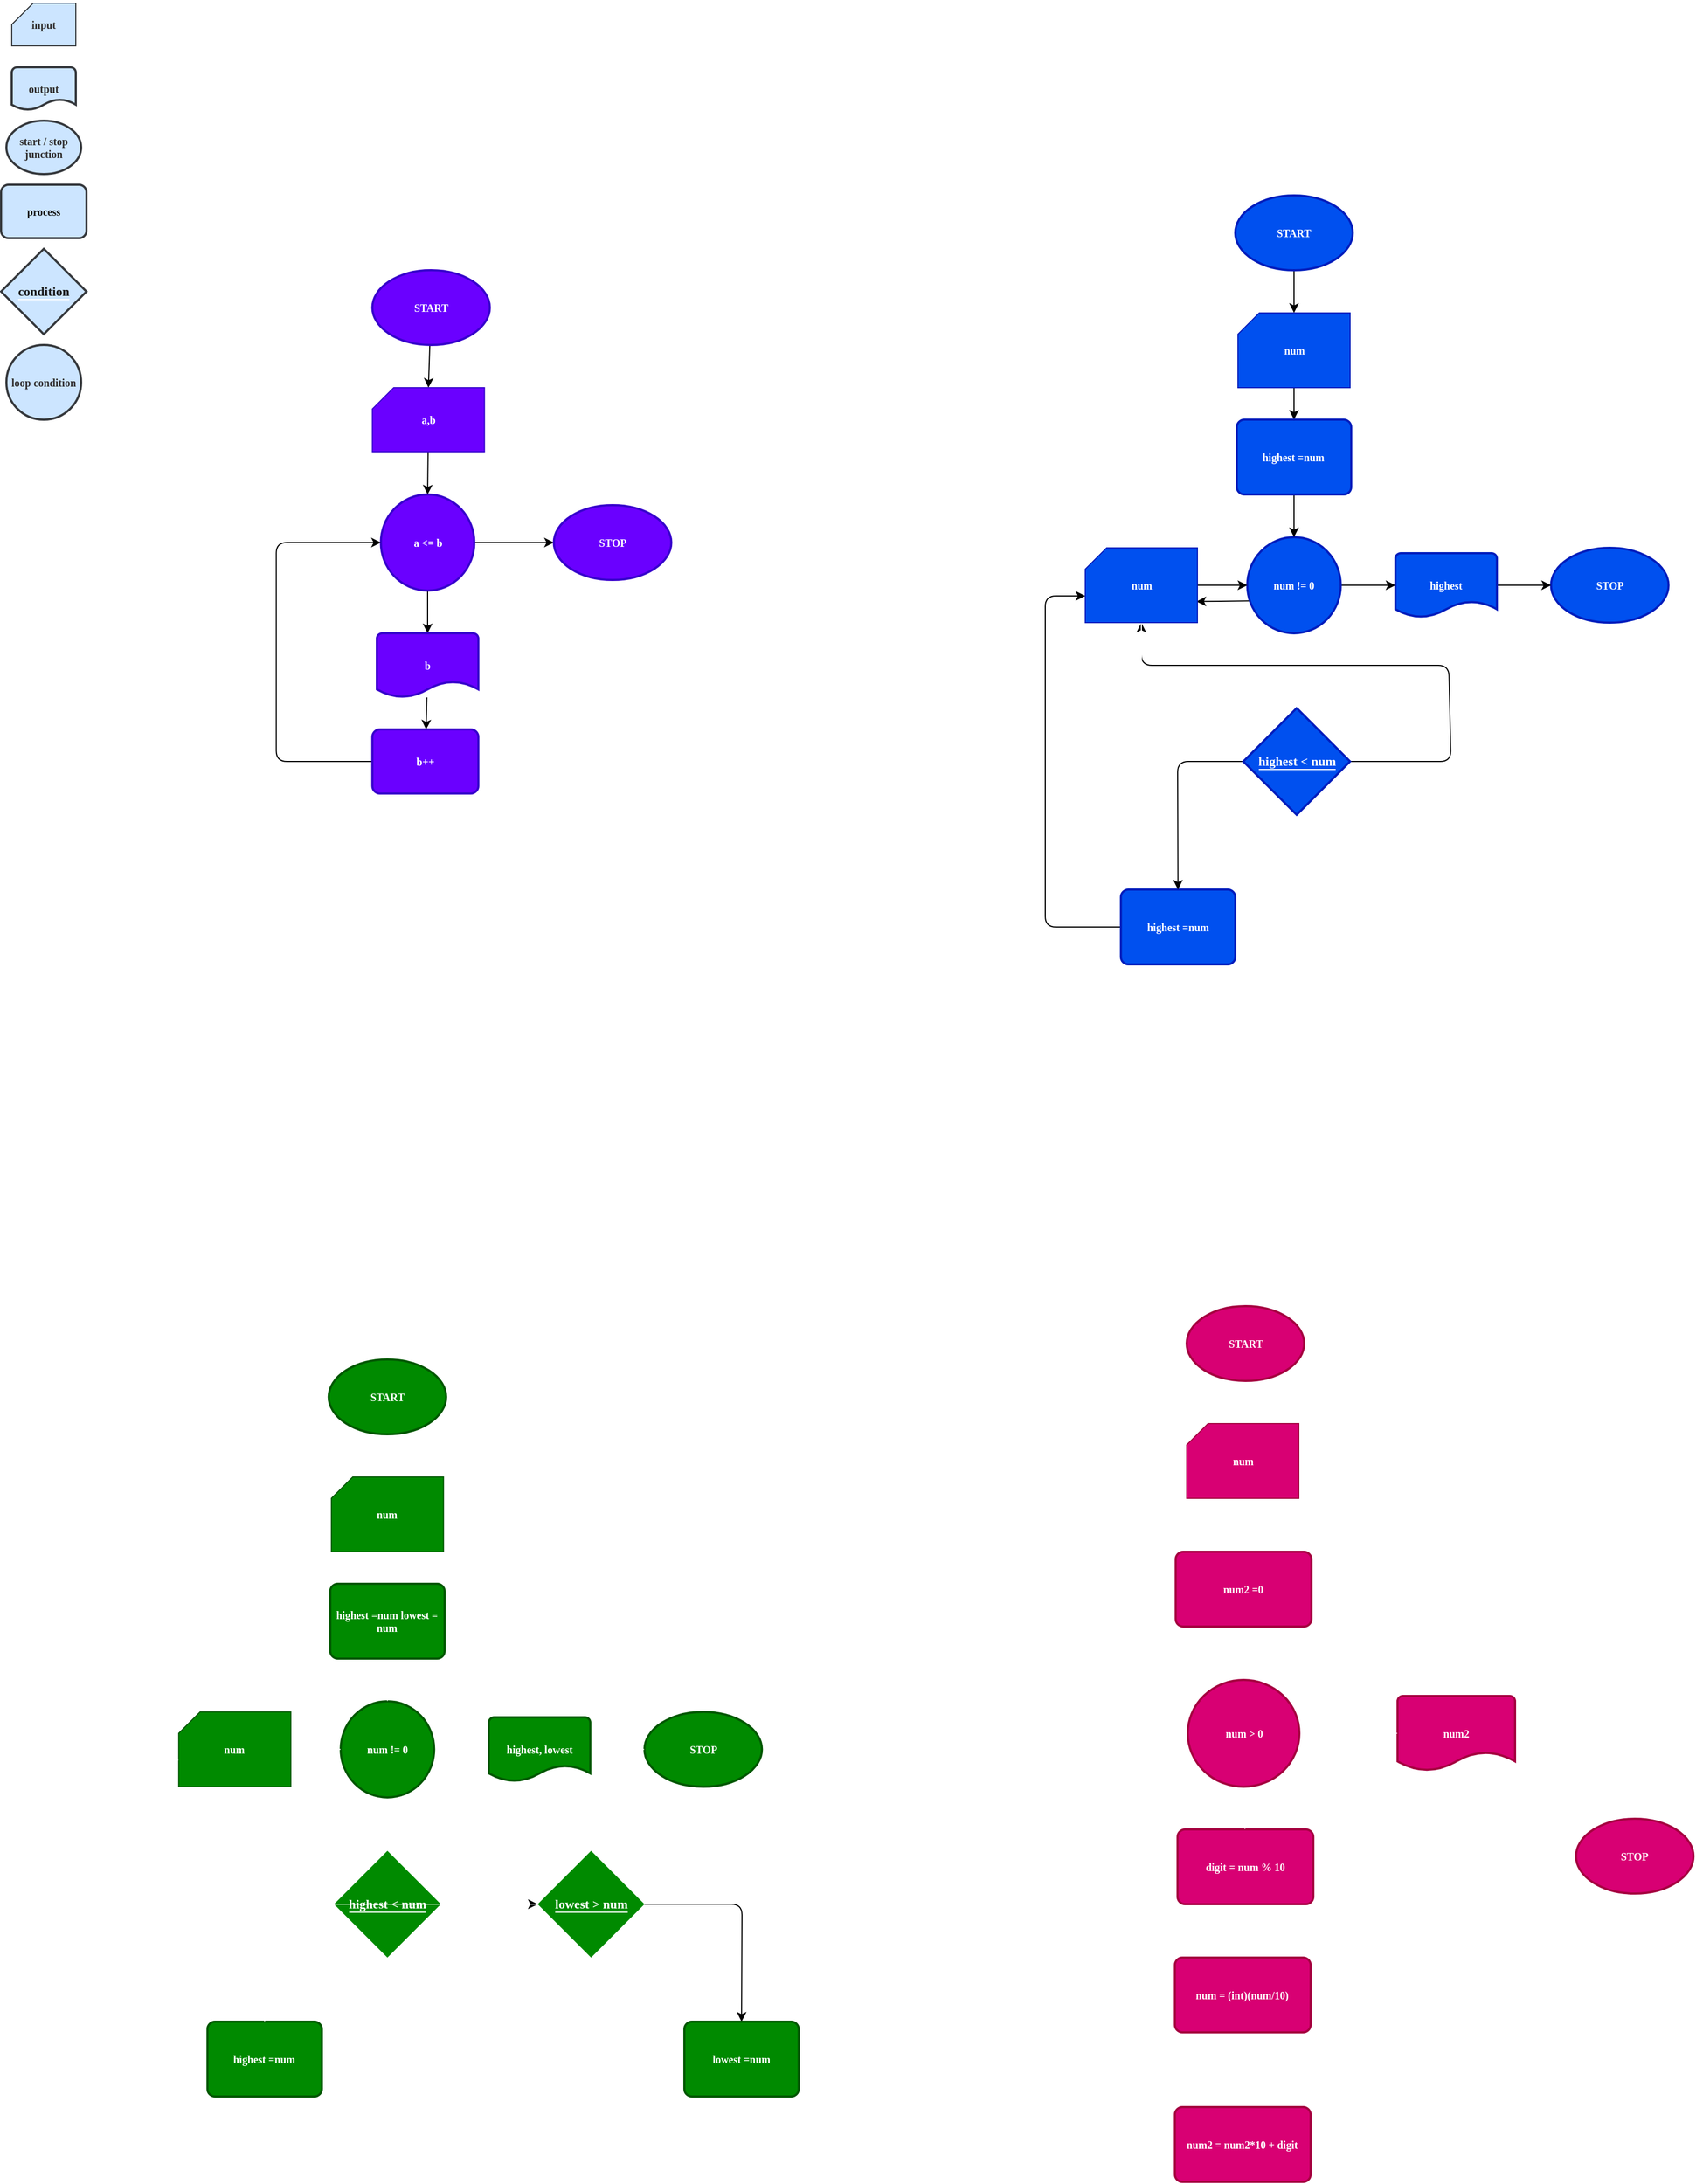 <mxfile>
    <diagram id="vyzGu6z69eQ5E0Z5b4vl" name="Page-1">
        <mxGraphModel dx="1460" dy="1773" grid="1" gridSize="10" guides="1" tooltips="1" connect="1" arrows="1" fold="1" page="1" pageScale="1" pageWidth="850" pageHeight="1100" math="0" shadow="0">
            <root>
                <mxCell id="0"/>
                <mxCell id="1" parent="0"/>
                <mxCell id="2" value="&lt;h5&gt;input&lt;/h5&gt;" style="verticalLabelPosition=middle;verticalAlign=middle;html=1;shape=card;whiteSpace=wrap;size=20;arcSize=12;labelBackgroundColor=none;fontFamily=Tahoma;fillColor=#cce5ff;labelPosition=center;align=center;strokeColor=#36393d;fontColor=#312f2f;" vertex="1" parent="1">
                    <mxGeometry x="20" y="10" width="60" height="40" as="geometry"/>
                </mxCell>
                <mxCell id="3" value="&lt;h5&gt;output&lt;/h5&gt;" style="strokeWidth=2;html=1;shape=mxgraph.flowchart.document2;whiteSpace=wrap;size=0.25;labelBackgroundColor=none;fontFamily=Tahoma;fillColor=#cce5ff;strokeColor=#36393d;fontColor=#312f2f;" vertex="1" parent="1">
                    <mxGeometry x="20" y="70" width="60" height="40" as="geometry"/>
                </mxCell>
                <mxCell id="4" value="&lt;h5&gt;start / stop junction&lt;/h5&gt;" style="strokeWidth=2;html=1;shape=mxgraph.flowchart.start_1;whiteSpace=wrap;labelBackgroundColor=none;fontFamily=Tahoma;fillColor=#cce5ff;strokeColor=#36393d;fontColor=#312f2f;" vertex="1" parent="1">
                    <mxGeometry x="15" y="120" width="70" height="50" as="geometry"/>
                </mxCell>
                <mxCell id="5" value="&lt;h5&gt;&lt;font color=&quot;#1a1a1a&quot;&gt;process&lt;/font&gt;&lt;/h5&gt;" style="rounded=1;whiteSpace=wrap;html=1;absoluteArcSize=1;arcSize=14;strokeWidth=2;labelBackgroundColor=none;fontFamily=Tahoma;fillColor=#cce5ff;strokeColor=#36393d;" vertex="1" parent="1">
                    <mxGeometry x="10" y="180" width="80" height="50" as="geometry"/>
                </mxCell>
                <mxCell id="6" value="&lt;font color=&quot;#1a1a1a&quot; style=&quot;background-color: rgb(204, 229, 255);&quot;&gt;&lt;b&gt;condition&lt;/b&gt;&lt;/font&gt;" style="strokeWidth=2;html=1;shape=mxgraph.flowchart.decision;whiteSpace=wrap;labelBackgroundColor=#FFFFFF;fontFamily=Tahoma;fillColor=#CCE5FF;strokeColor=#36393d;" vertex="1" parent="1">
                    <mxGeometry x="10" y="240" width="80" height="80" as="geometry"/>
                </mxCell>
                <mxCell id="7" value="&lt;h5&gt;loop condition&lt;/h5&gt;" style="strokeWidth=2;html=1;shape=mxgraph.flowchart.start_1;whiteSpace=wrap;labelBackgroundColor=none;fontFamily=Tahoma;fillColor=#cce5ff;strokeColor=#36393d;fontColor=#312f2f;" vertex="1" parent="1">
                    <mxGeometry x="15" y="330" width="70" height="70" as="geometry"/>
                </mxCell>
                <mxCell id="11" style="edgeStyle=none;html=1;entryX=0.5;entryY=0;entryDx=0;entryDy=0;entryPerimeter=0;" edge="1" parent="1" source="8" target="10">
                    <mxGeometry relative="1" as="geometry"/>
                </mxCell>
                <mxCell id="8" value="&lt;h5&gt;START&lt;/h5&gt;" style="strokeWidth=2;html=1;shape=mxgraph.flowchart.start_1;whiteSpace=wrap;labelBackgroundColor=none;fontFamily=Tahoma;fillColor=#6a00ff;strokeColor=#3700CC;fontColor=#ffffff;" vertex="1" parent="1">
                    <mxGeometry x="357.75" y="260" width="110" height="70" as="geometry"/>
                </mxCell>
                <mxCell id="13" style="edgeStyle=none;html=1;entryX=0.5;entryY=0;entryDx=0;entryDy=0;entryPerimeter=0;" edge="1" parent="1" source="10" target="12">
                    <mxGeometry relative="1" as="geometry"/>
                </mxCell>
                <mxCell id="10" value="&lt;h5&gt;a,b&lt;/h5&gt;" style="verticalLabelPosition=middle;verticalAlign=middle;html=1;shape=card;whiteSpace=wrap;size=20;arcSize=12;labelBackgroundColor=none;fontFamily=Tahoma;fillColor=#6a00ff;labelPosition=center;align=center;strokeColor=#3700CC;fontColor=#ffffff;" vertex="1" parent="1">
                    <mxGeometry x="357.75" y="370" width="105" height="60" as="geometry"/>
                </mxCell>
                <mxCell id="15" style="edgeStyle=none;html=1;entryX=0.5;entryY=0;entryDx=0;entryDy=0;entryPerimeter=0;" edge="1" parent="1" source="12" target="14">
                    <mxGeometry relative="1" as="geometry"/>
                </mxCell>
                <mxCell id="20" style="edgeStyle=none;html=1;entryX=0;entryY=0.5;entryDx=0;entryDy=0;entryPerimeter=0;fontColor=#FFFFFF;" edge="1" parent="1" source="12" target="19">
                    <mxGeometry relative="1" as="geometry"/>
                </mxCell>
                <mxCell id="12" value="&lt;h5&gt;a &amp;lt;= b&lt;/h5&gt;" style="strokeWidth=2;html=1;shape=mxgraph.flowchart.start_1;whiteSpace=wrap;labelBackgroundColor=none;fontFamily=Tahoma;fillColor=#6a00ff;strokeColor=#3700CC;fontColor=#ffffff;" vertex="1" parent="1">
                    <mxGeometry x="365.75" y="470" width="87.5" height="90" as="geometry"/>
                </mxCell>
                <mxCell id="17" style="edgeStyle=none;html=1;" edge="1" parent="1" source="14" target="16">
                    <mxGeometry relative="1" as="geometry"/>
                </mxCell>
                <mxCell id="14" value="&lt;h5&gt;b&lt;/h5&gt;" style="strokeWidth=2;html=1;shape=mxgraph.flowchart.document2;whiteSpace=wrap;size=0.25;labelBackgroundColor=none;fontFamily=Tahoma;fillColor=#6a00ff;strokeColor=#3700CC;fontColor=#ffffff;" vertex="1" parent="1">
                    <mxGeometry x="362" y="600" width="95" height="60" as="geometry"/>
                </mxCell>
                <mxCell id="18" style="edgeStyle=none;html=1;entryX=0;entryY=0.5;entryDx=0;entryDy=0;entryPerimeter=0;fontColor=#FFFFFF;" edge="1" parent="1" source="16" target="12">
                    <mxGeometry relative="1" as="geometry">
                        <Array as="points">
                            <mxPoint x="267.75" y="720"/>
                            <mxPoint x="267.75" y="515"/>
                        </Array>
                    </mxGeometry>
                </mxCell>
                <mxCell id="16" value="&lt;h5&gt;b++&lt;/h5&gt;" style="rounded=1;whiteSpace=wrap;html=1;absoluteArcSize=1;arcSize=14;strokeWidth=2;labelBackgroundColor=none;fontFamily=Tahoma;fillColor=#6a00ff;strokeColor=#3700CC;fontColor=#ffffff;" vertex="1" parent="1">
                    <mxGeometry x="357.75" y="690" width="99.25" height="60" as="geometry"/>
                </mxCell>
                <mxCell id="19" value="&lt;h5&gt;STOP&lt;/h5&gt;" style="strokeWidth=2;html=1;shape=mxgraph.flowchart.start_1;whiteSpace=wrap;labelBackgroundColor=none;fontFamily=Tahoma;fillColor=#6a00ff;strokeColor=#3700CC;fontColor=#ffffff;" vertex="1" parent="1">
                    <mxGeometry x="527.75" y="480" width="110" height="70" as="geometry"/>
                </mxCell>
                <mxCell id="21" value="Print all of the numbers &lt;br&gt;between a to b included" style="text;html=1;align=center;verticalAlign=middle;resizable=0;points=[];autosize=1;strokeColor=none;fillColor=none;fontColor=#FFFFFF;" vertex="1" parent="1">
                    <mxGeometry x="212" y="260" width="150" height="40" as="geometry"/>
                </mxCell>
                <mxCell id="23" value="get numbers untill 0 is submitted,&lt;br&gt;then print the highest number" style="text;html=1;align=center;verticalAlign=middle;resizable=0;points=[];autosize=1;strokeColor=none;fillColor=none;fontColor=#FFFFFF;" vertex="1" parent="1">
                    <mxGeometry x="978" y="120" width="200" height="40" as="geometry"/>
                </mxCell>
                <mxCell id="42" style="edgeStyle=none;html=1;entryX=0.5;entryY=0;entryDx=0;entryDy=0;entryPerimeter=0;fontColor=#FFFFFF;" edge="1" parent="1" source="24" target="25">
                    <mxGeometry relative="1" as="geometry"/>
                </mxCell>
                <mxCell id="24" value="&lt;h5&gt;START&lt;/h5&gt;" style="strokeWidth=2;html=1;shape=mxgraph.flowchart.start_1;whiteSpace=wrap;labelBackgroundColor=none;fontFamily=Tahoma;fillColor=#0050ef;strokeColor=#001DBC;fontColor=#ffffff;" vertex="1" parent="1">
                    <mxGeometry x="1166" y="190" width="110" height="70" as="geometry"/>
                </mxCell>
                <mxCell id="45" style="edgeStyle=none;html=1;fontColor=#FFFFFF;" edge="1" parent="1" source="25" target="44">
                    <mxGeometry relative="1" as="geometry"/>
                </mxCell>
                <mxCell id="25" value="&lt;h5&gt;num&lt;/h5&gt;" style="verticalLabelPosition=middle;verticalAlign=middle;html=1;shape=card;whiteSpace=wrap;size=20;arcSize=12;labelBackgroundColor=none;fontFamily=Tahoma;fillColor=#0050ef;labelPosition=center;align=center;strokeColor=#001DBC;fontColor=#ffffff;" vertex="1" parent="1">
                    <mxGeometry x="1168.5" y="300" width="105" height="70" as="geometry"/>
                </mxCell>
                <mxCell id="59" style="edgeStyle=none;html=1;fontColor=#FFFFFF;exitX=0;exitY=0.5;exitDx=0;exitDy=0;entryX=0;entryY=0;entryDx=0;entryDy=45;entryPerimeter=0;" edge="1" parent="1" source="29" target="57">
                    <mxGeometry relative="1" as="geometry">
                        <mxPoint x="1016" y="560" as="targetPoint"/>
                        <Array as="points">
                            <mxPoint x="988" y="875"/>
                            <mxPoint x="988" y="565"/>
                        </Array>
                    </mxGeometry>
                </mxCell>
                <mxCell id="29" value="&lt;h5&gt;highest =num&lt;/h5&gt;" style="rounded=1;whiteSpace=wrap;html=1;absoluteArcSize=1;arcSize=14;strokeWidth=2;labelBackgroundColor=none;fontFamily=Tahoma;fillColor=#0050ef;strokeColor=#001DBC;fontColor=#ffffff;" vertex="1" parent="1">
                    <mxGeometry x="1058.88" y="840" width="107.12" height="70" as="geometry"/>
                </mxCell>
                <mxCell id="48" style="edgeStyle=none;html=1;entryX=0;entryY=0.5;entryDx=0;entryDy=0;entryPerimeter=0;fontColor=#FFFFFF;" edge="1" parent="1" source="31" target="47">
                    <mxGeometry relative="1" as="geometry"/>
                </mxCell>
                <mxCell id="50" style="edgeStyle=none;html=1;entryX=0.992;entryY=0.717;entryDx=0;entryDy=0;entryPerimeter=0;fontColor=#FFFFFF;exitX=0.038;exitY=0.663;exitDx=0;exitDy=0;exitPerimeter=0;" edge="1" parent="1" source="31" target="57">
                    <mxGeometry relative="1" as="geometry"/>
                </mxCell>
                <mxCell id="31" value="&lt;h5&gt;num != 0&lt;/h5&gt;" style="strokeWidth=2;html=1;shape=mxgraph.flowchart.start_1;whiteSpace=wrap;labelBackgroundColor=none;fontFamily=Tahoma;fillColor=#0050ef;strokeColor=#001DBC;fontColor=#ffffff;" vertex="1" parent="1">
                    <mxGeometry x="1177.25" y="510" width="87.5" height="90" as="geometry"/>
                </mxCell>
                <mxCell id="34" value="&lt;h5&gt;STOP&lt;/h5&gt;" style="strokeWidth=2;html=1;shape=mxgraph.flowchart.start_1;whiteSpace=wrap;labelBackgroundColor=none;fontFamily=Tahoma;fillColor=#0050ef;strokeColor=#001DBC;fontColor=#ffffff;" vertex="1" parent="1">
                    <mxGeometry x="1461.75" y="520" width="110" height="70" as="geometry"/>
                </mxCell>
                <mxCell id="56" style="edgeStyle=none;html=1;fontColor=#FFFFFF;exitX=0;exitY=0.5;exitDx=0;exitDy=0;exitPerimeter=0;" edge="1" parent="1" source="37" target="29">
                    <mxGeometry relative="1" as="geometry">
                        <Array as="points">
                            <mxPoint x="1112" y="720"/>
                        </Array>
                    </mxGeometry>
                </mxCell>
                <mxCell id="61" style="edgeStyle=none;html=1;entryX=0.5;entryY=1;entryDx=0;entryDy=0;entryPerimeter=0;fontColor=#FFFFFF;exitX=1;exitY=0.5;exitDx=0;exitDy=0;exitPerimeter=0;" edge="1" parent="1" source="37" target="57">
                    <mxGeometry relative="1" as="geometry">
                        <Array as="points">
                            <mxPoint x="1368" y="720"/>
                            <mxPoint x="1366" y="630"/>
                            <mxPoint x="1078" y="630"/>
                        </Array>
                    </mxGeometry>
                </mxCell>
                <mxCell id="37" value="&lt;b style=&quot;background-color: rgb(0, 80, 239);&quot;&gt;highest &amp;lt; num&lt;/b&gt;" style="strokeWidth=2;html=1;shape=mxgraph.flowchart.decision;whiteSpace=wrap;labelBackgroundColor=#FFFFFF;fontFamily=Tahoma;fillColor=#0050ef;strokeColor=#001DBC;fontColor=#ffffff;" vertex="1" parent="1">
                    <mxGeometry x="1173.5" y="670" width="100" height="100" as="geometry"/>
                </mxCell>
                <mxCell id="46" style="edgeStyle=none;html=1;fontColor=#FFFFFF;" edge="1" parent="1" source="44" target="31">
                    <mxGeometry relative="1" as="geometry"/>
                </mxCell>
                <mxCell id="44" value="&lt;h5&gt;highest =num&lt;/h5&gt;" style="rounded=1;whiteSpace=wrap;html=1;absoluteArcSize=1;arcSize=14;strokeWidth=2;labelBackgroundColor=none;fontFamily=Tahoma;fillColor=#0050ef;strokeColor=#001DBC;fontColor=#ffffff;" vertex="1" parent="1">
                    <mxGeometry x="1167.44" y="400" width="107.12" height="70" as="geometry"/>
                </mxCell>
                <mxCell id="49" style="edgeStyle=none;html=1;entryX=0;entryY=0.5;entryDx=0;entryDy=0;entryPerimeter=0;fontColor=#FFFFFF;" edge="1" parent="1" source="47" target="34">
                    <mxGeometry relative="1" as="geometry"/>
                </mxCell>
                <mxCell id="47" value="&lt;h5&gt;highest&lt;/h5&gt;" style="strokeWidth=2;html=1;shape=mxgraph.flowchart.document2;whiteSpace=wrap;size=0.25;labelBackgroundColor=none;fontFamily=Tahoma;fillColor=#0050ef;strokeColor=#001DBC;fontColor=#ffffff;" vertex="1" parent="1">
                    <mxGeometry x="1316" y="525" width="95" height="60" as="geometry"/>
                </mxCell>
                <mxCell id="60" style="edgeStyle=none;html=1;fontColor=#FFFFFF;" edge="1" parent="1" source="57" target="31">
                    <mxGeometry relative="1" as="geometry"/>
                </mxCell>
                <mxCell id="89" style="edgeStyle=none;html=1;strokeColor=#FFFFFF;fontColor=#FFFFFF;exitX=0.5;exitY=1;exitDx=0;exitDy=0;exitPerimeter=0;" edge="1" parent="1" source="57">
                    <mxGeometry relative="1" as="geometry">
                        <mxPoint x="1224" y="670" as="targetPoint"/>
                        <Array as="points">
                            <mxPoint x="1078" y="650"/>
                            <mxPoint x="1224" y="650"/>
                        </Array>
                    </mxGeometry>
                </mxCell>
                <mxCell id="57" value="&lt;h5&gt;num&lt;/h5&gt;" style="verticalLabelPosition=middle;verticalAlign=middle;html=1;shape=card;whiteSpace=wrap;size=20;arcSize=12;labelBackgroundColor=none;fontFamily=Tahoma;fillColor=#0050ef;labelPosition=center;align=center;strokeColor=#001DBC;fontColor=#ffffff;" vertex="1" parent="1">
                    <mxGeometry x="1025.5" y="520" width="105" height="70" as="geometry"/>
                </mxCell>
                <mxCell id="62" value="get numbers untill 0 is submitted,&lt;br&gt;then print the highest number and the lowest number" style="text;html=1;align=center;verticalAlign=middle;resizable=0;points=[];autosize=1;strokeColor=none;fillColor=none;fontColor=#FFFFFF;" vertex="1" parent="1">
                    <mxGeometry x="70" y="1230" width="300" height="40" as="geometry"/>
                </mxCell>
                <mxCell id="64" style="edgeStyle=none;html=1;entryX=0.5;entryY=0;entryDx=0;entryDy=0;entryPerimeter=0;fontColor=#FFFFFF;fillColor=#008a00;strokeColor=#FFFFFF;" edge="1" parent="1" source="65" target="67">
                    <mxGeometry relative="1" as="geometry"/>
                </mxCell>
                <mxCell id="65" value="&lt;h5&gt;START&lt;/h5&gt;" style="strokeWidth=2;html=1;shape=mxgraph.flowchart.start_1;whiteSpace=wrap;labelBackgroundColor=none;fontFamily=Tahoma;fillColor=#008a00;strokeColor=#005700;fontColor=#ffffff;" vertex="1" parent="1">
                    <mxGeometry x="316.88" y="1280" width="110" height="70" as="geometry"/>
                </mxCell>
                <mxCell id="66" style="edgeStyle=none;html=1;fontColor=#FFFFFF;fillColor=#008a00;strokeColor=#FFFFFF;" edge="1" parent="1" source="67" target="78">
                    <mxGeometry relative="1" as="geometry"/>
                </mxCell>
                <mxCell id="67" value="&lt;h5&gt;num&lt;/h5&gt;" style="verticalLabelPosition=middle;verticalAlign=middle;html=1;shape=card;whiteSpace=wrap;size=20;arcSize=12;labelBackgroundColor=none;fontFamily=Tahoma;fillColor=#008a00;labelPosition=center;align=center;strokeColor=#005700;fontColor=#ffffff;" vertex="1" parent="1">
                    <mxGeometry x="319.38" y="1390" width="105" height="70" as="geometry"/>
                </mxCell>
                <mxCell id="68" style="edgeStyle=none;html=1;fontColor=#FFFFFF;exitX=0;exitY=0.5;exitDx=0;exitDy=0;entryX=0;entryY=0;entryDx=0;entryDy=45;entryPerimeter=0;fillColor=#008a00;strokeColor=#FFFFFF;" edge="1" parent="1" source="69" target="82">
                    <mxGeometry relative="1" as="geometry">
                        <mxPoint x="166.88" y="1650" as="targetPoint"/>
                        <Array as="points">
                            <mxPoint x="138.88" y="1935"/>
                            <mxPoint x="138.88" y="1655"/>
                        </Array>
                    </mxGeometry>
                </mxCell>
                <mxCell id="69" value="&lt;h5&gt;highest =num&lt;/h5&gt;" style="rounded=1;whiteSpace=wrap;html=1;absoluteArcSize=1;arcSize=14;strokeWidth=2;labelBackgroundColor=none;fontFamily=Tahoma;fillColor=#008a00;strokeColor=#005700;fontColor=#ffffff;" vertex="1" parent="1">
                    <mxGeometry x="203.32" y="1900" width="107.12" height="70" as="geometry"/>
                </mxCell>
                <mxCell id="70" style="edgeStyle=none;html=1;entryX=0;entryY=0.5;entryDx=0;entryDy=0;entryPerimeter=0;fontColor=#FFFFFF;fillColor=#008a00;strokeColor=#FFFFFF;" edge="1" parent="1" source="72" target="80">
                    <mxGeometry relative="1" as="geometry"/>
                </mxCell>
                <mxCell id="71" style="edgeStyle=none;html=1;fontColor=#FFFFFF;fillColor=#008a00;strokeColor=#FFFFFF;" edge="1" parent="1" source="72" target="82">
                    <mxGeometry relative="1" as="geometry"/>
                </mxCell>
                <mxCell id="72" value="&lt;h5&gt;num != 0&lt;/h5&gt;" style="strokeWidth=2;html=1;shape=mxgraph.flowchart.start_1;whiteSpace=wrap;labelBackgroundColor=none;fontFamily=Tahoma;fillColor=#008a00;strokeColor=#005700;fontColor=#ffffff;" vertex="1" parent="1">
                    <mxGeometry x="328.13" y="1600" width="87.5" height="90" as="geometry"/>
                </mxCell>
                <mxCell id="73" value="&lt;h5&gt;STOP&lt;/h5&gt;" style="strokeWidth=2;html=1;shape=mxgraph.flowchart.start_1;whiteSpace=wrap;labelBackgroundColor=none;fontFamily=Tahoma;fillColor=#008a00;strokeColor=#005700;fontColor=#ffffff;" vertex="1" parent="1">
                    <mxGeometry x="612.63" y="1610" width="110" height="70" as="geometry"/>
                </mxCell>
                <mxCell id="74" style="edgeStyle=none;html=1;fontColor=#FFFFFF;exitX=0;exitY=0.5;exitDx=0;exitDy=0;exitPerimeter=0;fillColor=#008a00;strokeColor=#FFFFFF;" edge="1" parent="1" source="76" target="69">
                    <mxGeometry relative="1" as="geometry">
                        <Array as="points">
                            <mxPoint x="256.88" y="1790"/>
                        </Array>
                    </mxGeometry>
                </mxCell>
                <mxCell id="84" style="edgeStyle=none;html=1;entryX=0;entryY=0.5;entryDx=0;entryDy=0;entryPerimeter=0;fontColor=#FFFFFF;" edge="1" parent="1" source="76" target="83">
                    <mxGeometry relative="1" as="geometry"/>
                </mxCell>
                <mxCell id="76" value="&lt;b style=&quot;background-color: rgb(0, 138, 0);&quot;&gt;highest &amp;lt; num&lt;/b&gt;" style="strokeWidth=2;html=1;shape=mxgraph.flowchart.decision;whiteSpace=wrap;labelBackgroundColor=#FFFFFF;fontFamily=Tahoma;fillColor=#008a00;strokeColor=none;fontColor=#ffffff;" vertex="1" parent="1">
                    <mxGeometry x="321.88" y="1740" width="100" height="100" as="geometry"/>
                </mxCell>
                <mxCell id="77" style="edgeStyle=none;html=1;fontColor=#FFFFFF;fillColor=#008a00;strokeColor=#FFFFFF;" edge="1" parent="1" source="78" target="72">
                    <mxGeometry relative="1" as="geometry"/>
                </mxCell>
                <mxCell id="78" value="&lt;h5&gt;highest =num lowest = num&lt;/h5&gt;" style="rounded=1;whiteSpace=wrap;html=1;absoluteArcSize=1;arcSize=14;strokeWidth=2;labelBackgroundColor=none;fontFamily=Tahoma;fillColor=#008a00;strokeColor=#005700;fontColor=#ffffff;" vertex="1" parent="1">
                    <mxGeometry x="318.32" y="1490" width="107.12" height="70" as="geometry"/>
                </mxCell>
                <mxCell id="79" style="edgeStyle=none;html=1;entryX=0;entryY=0.5;entryDx=0;entryDy=0;entryPerimeter=0;fontColor=#FFFFFF;fillColor=#008a00;strokeColor=#FFFFFF;" edge="1" parent="1" source="80" target="73">
                    <mxGeometry relative="1" as="geometry"/>
                </mxCell>
                <mxCell id="80" value="&lt;h5&gt;highest, lowest&lt;/h5&gt;" style="strokeWidth=2;html=1;shape=mxgraph.flowchart.document2;whiteSpace=wrap;size=0.25;labelBackgroundColor=none;fontFamily=Tahoma;fillColor=#008a00;strokeColor=#005700;fontColor=#ffffff;" vertex="1" parent="1">
                    <mxGeometry x="466.88" y="1615" width="95" height="60" as="geometry"/>
                </mxCell>
                <mxCell id="81" style="edgeStyle=none;html=1;fontColor=#FFFFFF;fillColor=#008a00;strokeColor=#FFFFFF;" edge="1" parent="1" source="82" target="72">
                    <mxGeometry relative="1" as="geometry"/>
                </mxCell>
                <mxCell id="90" style="edgeStyle=none;html=1;entryX=0.5;entryY=0;entryDx=0;entryDy=0;entryPerimeter=0;strokeColor=#FFFFFF;fontColor=#FFFFFF;exitX=0.5;exitY=1;exitDx=0;exitDy=0;exitPerimeter=0;" edge="1" parent="1" source="82" target="76">
                    <mxGeometry relative="1" as="geometry">
                        <Array as="points">
                            <mxPoint x="229" y="1720"/>
                            <mxPoint x="372" y="1720"/>
                        </Array>
                    </mxGeometry>
                </mxCell>
                <mxCell id="82" value="&lt;h5&gt;num&lt;/h5&gt;" style="verticalLabelPosition=middle;verticalAlign=middle;html=1;shape=card;whiteSpace=wrap;size=20;arcSize=12;labelBackgroundColor=none;fontFamily=Tahoma;fillColor=#008a00;labelPosition=center;align=center;strokeColor=#005700;fontColor=#ffffff;" vertex="1" parent="1">
                    <mxGeometry x="176.38" y="1610" width="105" height="70" as="geometry"/>
                </mxCell>
                <mxCell id="86" style="edgeStyle=none;html=1;entryX=0.5;entryY=0;entryDx=0;entryDy=0;fontColor=#FFFFFF;" edge="1" parent="1" source="83" target="85">
                    <mxGeometry relative="1" as="geometry">
                        <Array as="points">
                            <mxPoint x="704" y="1790"/>
                        </Array>
                    </mxGeometry>
                </mxCell>
                <mxCell id="88" style="edgeStyle=none;html=1;entryX=0;entryY=0.5;entryDx=0;entryDy=0;entryPerimeter=0;strokeColor=#FFFFFF;fontColor=#FFFFFF;exitX=0;exitY=0.5;exitDx=0;exitDy=0;exitPerimeter=0;" edge="1" parent="1" source="83" target="72">
                    <mxGeometry relative="1" as="geometry">
                        <Array as="points">
                            <mxPoint x="300" y="1790"/>
                            <mxPoint x="300" y="1645"/>
                        </Array>
                    </mxGeometry>
                </mxCell>
                <mxCell id="83" value="&lt;span style=&quot;background-color: rgb(0, 138, 0);&quot;&gt;&lt;b&gt;lowest &amp;gt; num&lt;/b&gt;&lt;/span&gt;" style="strokeWidth=2;html=1;shape=mxgraph.flowchart.decision;whiteSpace=wrap;labelBackgroundColor=#FFFFFF;fontFamily=Tahoma;fillColor=#008a00;strokeColor=none;fontColor=#ffffff;" vertex="1" parent="1">
                    <mxGeometry x="512.63" y="1740" width="100" height="100" as="geometry"/>
                </mxCell>
                <mxCell id="87" style="edgeStyle=none;html=1;entryX=0;entryY=0;entryDx=0;entryDy=45;entryPerimeter=0;strokeColor=#FFFFFF;fontColor=#FFFFFF;" edge="1" parent="1" source="85" target="82">
                    <mxGeometry relative="1" as="geometry">
                        <Array as="points">
                            <mxPoint x="704" y="2030"/>
                            <mxPoint x="100" y="2030"/>
                            <mxPoint x="100" y="1655"/>
                        </Array>
                    </mxGeometry>
                </mxCell>
                <mxCell id="85" value="&lt;h5&gt;lowest =num&lt;/h5&gt;" style="rounded=1;whiteSpace=wrap;html=1;absoluteArcSize=1;arcSize=14;strokeWidth=2;labelBackgroundColor=none;fontFamily=Tahoma;fillColor=#008a00;strokeColor=#005700;fontColor=#ffffff;" vertex="1" parent="1">
                    <mxGeometry x="650" y="1900" width="107.12" height="70" as="geometry"/>
                </mxCell>
                <mxCell id="91" value="get a number and print it backwards&amp;nbsp;&lt;br&gt;for example 1234 =&amp;gt; 4321&lt;br&gt;&lt;br&gt;* the input is a positive int" style="text;html=1;align=center;verticalAlign=middle;resizable=0;points=[];autosize=1;strokeColor=none;fillColor=none;fontColor=#FFFFFF;" vertex="1" parent="1">
                    <mxGeometry x="1248" y="1235" width="220" height="70" as="geometry"/>
                </mxCell>
                <mxCell id="95" value="" style="edgeStyle=none;html=1;strokeColor=#FFFFFF;fontColor=#FFFFFF;" edge="1" parent="1" source="92" target="94">
                    <mxGeometry relative="1" as="geometry"/>
                </mxCell>
                <mxCell id="92" value="&lt;h5&gt;START&lt;/h5&gt;" style="strokeWidth=2;html=1;shape=mxgraph.flowchart.start_1;whiteSpace=wrap;labelBackgroundColor=none;fontFamily=Tahoma;fillColor=#d80073;strokeColor=#A50040;fontColor=#ffffff;" vertex="1" parent="1">
                    <mxGeometry x="1120.5" y="1230" width="110" height="70" as="geometry"/>
                </mxCell>
                <mxCell id="129" style="edgeStyle=none;html=1;strokeColor=#FFFFFF;fontColor=#FFFFFF;" edge="1" parent="1" source="94" target="119">
                    <mxGeometry relative="1" as="geometry"/>
                </mxCell>
                <mxCell id="94" value="&lt;h5&gt;num&lt;/h5&gt;" style="verticalLabelPosition=middle;verticalAlign=middle;html=1;shape=card;whiteSpace=wrap;size=20;arcSize=12;labelBackgroundColor=none;fontFamily=Tahoma;fillColor=#d80073;labelPosition=center;align=center;strokeColor=#A50040;fontColor=#ffffff;" vertex="1" parent="1">
                    <mxGeometry x="1120.5" y="1340" width="105" height="70" as="geometry"/>
                </mxCell>
                <mxCell id="125" style="edgeStyle=none;html=1;entryX=0.5;entryY=0;entryDx=0;entryDy=0;entryPerimeter=0;strokeColor=#FFFFFF;fontColor=#FFFFFF;" edge="1" parent="1" source="99" target="101">
                    <mxGeometry relative="1" as="geometry">
                        <Array as="points">
                            <mxPoint x="1540" y="1630"/>
                        </Array>
                    </mxGeometry>
                </mxCell>
                <mxCell id="99" value="&lt;h5&gt;num2&lt;/h5&gt;" style="strokeWidth=2;html=1;shape=mxgraph.flowchart.document2;whiteSpace=wrap;size=0.25;labelBackgroundColor=none;fontFamily=Tahoma;fillColor=#d80073;strokeColor=#A50040;fontColor=#ffffff;" vertex="1" parent="1">
                    <mxGeometry x="1318" y="1595" width="110" height="70" as="geometry"/>
                </mxCell>
                <mxCell id="101" value="&lt;h5&gt;STOP&lt;/h5&gt;" style="strokeWidth=2;html=1;shape=mxgraph.flowchart.start_1;whiteSpace=wrap;labelBackgroundColor=none;fontFamily=Tahoma;fillColor=#d80073;strokeColor=#A50040;fontColor=#ffffff;" vertex="1" parent="1">
                    <mxGeometry x="1485.12" y="1710" width="110" height="70" as="geometry"/>
                </mxCell>
                <mxCell id="132" style="edgeStyle=none;html=1;strokeColor=#FFFFFF;fontColor=#FFFFFF;" edge="1" parent="1" source="113" target="115">
                    <mxGeometry relative="1" as="geometry"/>
                </mxCell>
                <mxCell id="113" value="&lt;h5&gt;digit = num % 10&lt;/h5&gt;" style="rounded=1;whiteSpace=wrap;html=1;absoluteArcSize=1;arcSize=14;strokeWidth=2;labelBackgroundColor=none;fontFamily=Tahoma;fillColor=#d80073;strokeColor=#A50040;fontColor=#ffffff;" vertex="1" parent="1">
                    <mxGeometry x="1111.94" y="1720" width="127.12" height="70" as="geometry"/>
                </mxCell>
                <mxCell id="133" style="edgeStyle=none;html=1;strokeColor=#FFFFFF;fontColor=#FFFFFF;" edge="1" parent="1" source="115" target="126">
                    <mxGeometry relative="1" as="geometry"/>
                </mxCell>
                <mxCell id="115" value="&lt;h5&gt;num = (int)(num/10)&lt;/h5&gt;" style="rounded=1;whiteSpace=wrap;html=1;absoluteArcSize=1;arcSize=14;strokeWidth=2;labelBackgroundColor=none;fontFamily=Tahoma;fillColor=#d80073;strokeColor=#A50040;fontColor=#ffffff;" vertex="1" parent="1">
                    <mxGeometry x="1109.44" y="1840" width="127.12" height="70" as="geometry"/>
                </mxCell>
                <mxCell id="130" value="" style="edgeStyle=none;html=1;strokeColor=#FFFFFF;fontColor=#FFFFFF;" edge="1" parent="1" source="119" target="121">
                    <mxGeometry relative="1" as="geometry"/>
                </mxCell>
                <mxCell id="119" value="&lt;h5&gt;num2 =0&lt;/h5&gt;" style="rounded=1;whiteSpace=wrap;html=1;absoluteArcSize=1;arcSize=14;strokeWidth=2;labelBackgroundColor=none;fontFamily=Tahoma;fillColor=#d80073;strokeColor=#A50040;fontColor=#ffffff;" vertex="1" parent="1">
                    <mxGeometry x="1110.19" y="1460" width="127.12" height="70" as="geometry"/>
                </mxCell>
                <mxCell id="124" style="edgeStyle=none;html=1;entryX=0;entryY=0.5;entryDx=0;entryDy=0;entryPerimeter=0;strokeColor=#FFFFFF;fontColor=#FFFFFF;" edge="1" parent="1" source="121" target="99">
                    <mxGeometry relative="1" as="geometry"/>
                </mxCell>
                <mxCell id="127" style="edgeStyle=none;html=1;strokeColor=#FFFFFF;fontColor=#FFFFFF;" edge="1" parent="1" source="121">
                    <mxGeometry relative="1" as="geometry">
                        <mxPoint x="1108" y="2020" as="targetPoint"/>
                        <Array as="points">
                            <mxPoint x="954" y="1630"/>
                            <mxPoint x="954" y="2020"/>
                        </Array>
                    </mxGeometry>
                </mxCell>
                <mxCell id="131" style="edgeStyle=none;html=1;strokeColor=#FFFFFF;fontColor=#FFFFFF;" edge="1" parent="1" source="121" target="113">
                    <mxGeometry relative="1" as="geometry"/>
                </mxCell>
                <mxCell id="121" value="&lt;h5&gt;num &amp;gt; 0&lt;/h5&gt;" style="strokeWidth=2;html=1;shape=mxgraph.flowchart.start_1;whiteSpace=wrap;labelBackgroundColor=none;fontFamily=Tahoma;fillColor=#d80073;strokeColor=#A50040;fontColor=#ffffff;" vertex="1" parent="1">
                    <mxGeometry x="1121.5" y="1580" width="104.5" height="100" as="geometry"/>
                </mxCell>
                <mxCell id="126" value="&lt;h5&gt;num2 = num2*10 + digit&lt;/h5&gt;" style="rounded=1;whiteSpace=wrap;html=1;absoluteArcSize=1;arcSize=14;strokeWidth=2;labelBackgroundColor=none;fontFamily=Tahoma;fillColor=#d80073;strokeColor=#A50040;fontColor=#ffffff;" vertex="1" parent="1">
                    <mxGeometry x="1109.44" y="1980" width="127.12" height="70" as="geometry"/>
                </mxCell>
            </root>
        </mxGraphModel>
    </diagram>
</mxfile>